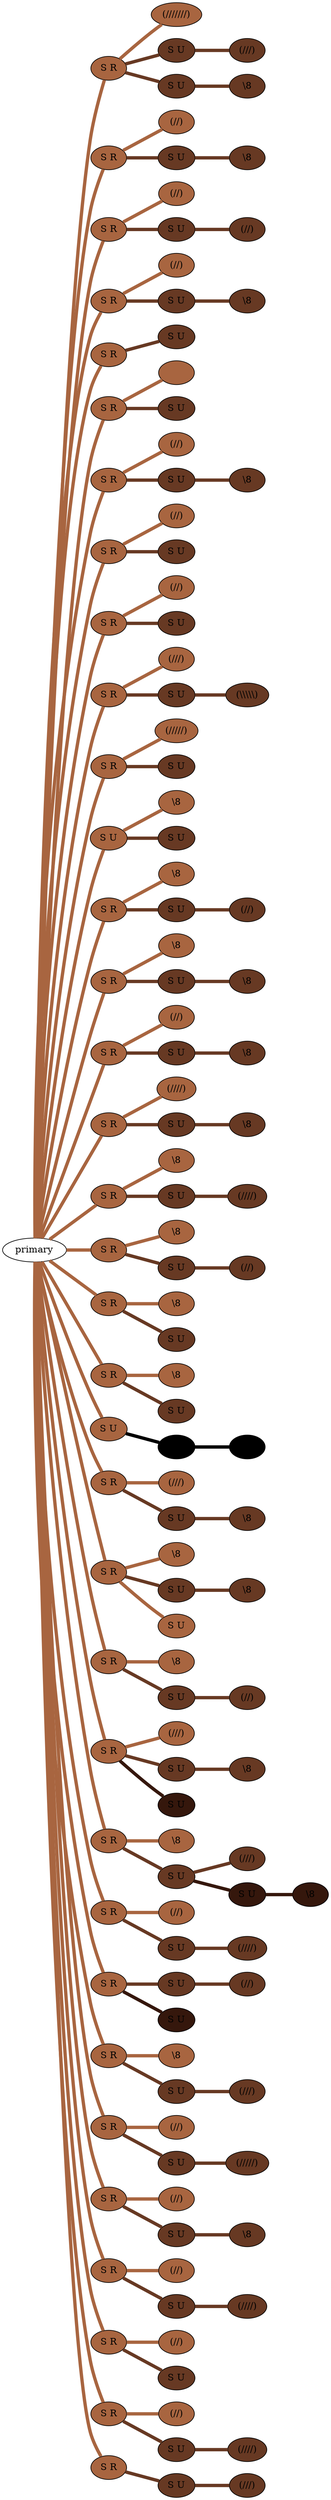 graph {
 graph [rankdir=LR]
"1" [qtype="pendant_node", pendant_colors="#A86540", pendant_ply="S", pendant_attach="R", pendant_length="22", label="S R", style=filled, fillcolor="#A86540"]
"primary" -- "1" [qtype="pendant_link",penwidth=5,color="#A86540"]
"1:0" [qtype="knot_node", knot_value="7", knot_type="L", knot_position="8.5", knot_spin="S", label="(///////)", style=filled, fillcolor="#A86540"]
"1" -- "1:0" [qtype="knot_link",penwidth=5,color="#A86540"]
"1s1" [qtype="pendant_node", pendant_colors="#673923", pendant_ply="S", pendant_attach="U", pendant_length="24", label="S U", style=filled, fillcolor="#673923"]
"1" -- "1s1" [qtype="pendant_link",penwidth=5,color="#673923"]
"1s1:0" [qtype="knot_node", knot_value="3", knot_type="L", knot_position="8.0", knot_spin="S", label="(///)", style=filled, fillcolor="#673923"]
"1s1" -- "1s1:0" [qtype="knot_link",penwidth=5,color="#673923"]
"1s2" [qtype="pendant_node", pendant_colors="#673923", pendant_ply="S", pendant_attach="U", pendant_length="30", label="S U", style=filled, fillcolor="#673923"]
"1" -- "1s2" [qtype="pendant_link",penwidth=5,color="#673923"]
"1s2:0" [qtype="knot_node", knot_value="1", knot_type="E", knot_position="7.5", knot_spin="Z", label="\\8", style=filled, fillcolor="#673923"]
"1s2" -- "1s2:0" [qtype="knot_link",penwidth=5,color="#673923"]
"2" [qtype="pendant_node", pendant_colors="#A86540", pendant_ply="S", pendant_attach="R", pendant_length="27", label="S R", style=filled, fillcolor="#A86540"]
"primary" -- "2" [qtype="pendant_link",penwidth=5,color="#A86540"]
"2:0" [qtype="knot_node", knot_value="2", knot_type="L", knot_position="9.0", knot_spin="S", label="(//)", style=filled, fillcolor="#A86540"]
"2" -- "2:0" [qtype="knot_link",penwidth=5,color="#A86540"]
"2s1" [qtype="pendant_node", pendant_colors="#673923", pendant_ply="S", pendant_attach="U", pendant_length="25", label="S U", style=filled, fillcolor="#673923"]
"2" -- "2s1" [qtype="pendant_link",penwidth=5,color="#673923"]
"2s1:0" [qtype="knot_node", knot_value="1", knot_type="E", knot_position="9.5", knot_spin="Z", label="\\8", style=filled, fillcolor="#673923"]
"2s1" -- "2s1:0" [qtype="knot_link",penwidth=5,color="#673923"]
"3" [qtype="pendant_node", pendant_colors="#A86540", pendant_ply="S", pendant_attach="R", pendant_length="26", label="S R", style=filled, fillcolor="#A86540"]
"primary" -- "3" [qtype="pendant_link",penwidth=5,color="#A86540"]
"3:0" [qtype="knot_node", knot_value="2", knot_type="L", knot_position="8.5", knot_spin="S", label="(//)", style=filled, fillcolor="#A86540"]
"3" -- "3:0" [qtype="knot_link",penwidth=5,color="#A86540"]
"3s1" [qtype="pendant_node", pendant_colors="#673923", pendant_ply="S", pendant_attach="U", pendant_length="25", label="S U", style=filled, fillcolor="#673923"]
"3" -- "3s1" [qtype="pendant_link",penwidth=5,color="#673923"]
"3s1:0" [qtype="knot_node", knot_value="2", knot_type="L", knot_position="9.5", knot_spin="S", label="(//)", style=filled, fillcolor="#673923"]
"3s1" -- "3s1:0" [qtype="knot_link",penwidth=5,color="#673923"]
"4" [qtype="pendant_node", pendant_colors="#A86540", pendant_ply="S", pendant_attach="R", pendant_length="26", label="S R", style=filled, fillcolor="#A86540"]
"primary" -- "4" [qtype="pendant_link",penwidth=5,color="#A86540"]
"4:0" [qtype="knot_node", knot_value="2", knot_type="L", knot_position="8.5", knot_spin="S", label="(//)", style=filled, fillcolor="#A86540"]
"4" -- "4:0" [qtype="knot_link",penwidth=5,color="#A86540"]
"4s1" [qtype="pendant_node", pendant_colors="#673923", pendant_ply="S", pendant_attach="U", pendant_length="25", label="S U", style=filled, fillcolor="#673923"]
"4" -- "4s1" [qtype="pendant_link",penwidth=5,color="#673923"]
"4s1:0" [qtype="knot_node", knot_value="1", knot_type="E", knot_position="9.0", knot_spin="Z", label="\\8", style=filled, fillcolor="#673923"]
"4s1" -- "4s1:0" [qtype="knot_link",penwidth=5,color="#673923"]
"5" [qtype="pendant_node", pendant_colors="#A86540", pendant_ply="S", pendant_attach="R", pendant_length="30", label="S R", style=filled, fillcolor="#A86540"]
"primary" -- "5" [qtype="pendant_link",penwidth=5,color="#A86540"]
"5s1" [qtype="pendant_node", pendant_colors="#673923", pendant_ply="S", pendant_attach="U", pendant_length="28", label="S U", style=filled, fillcolor="#673923"]
"5" -- "5s1" [qtype="pendant_link",penwidth=5,color="#673923"]
"6" [qtype="pendant_node", pendant_colors="#A86540", pendant_ply="S", pendant_attach="R", pendant_length="25", label="S R", style=filled, fillcolor="#A86540"]
"primary" -- "6" [qtype="pendant_link",penwidth=5,color="#A86540"]
"6:0" [qtype="knot_node", knot_value="1", knot_type="URNS?L", knot_position="0", knot_spin="U", label="", style=filled, fillcolor="#A86540"]
"6" -- "6:0" [qtype="knot_link",penwidth=5,color="#A86540"]
"6s1" [qtype="pendant_node", pendant_colors="#673923", pendant_ply="S", pendant_attach="U", pendant_length="26", label="S U", style=filled, fillcolor="#673923"]
"6" -- "6s1" [qtype="pendant_link",penwidth=5,color="#673923"]
"7" [qtype="pendant_node", pendant_colors="#A86540", pendant_ply="S", pendant_attach="R", pendant_length="27", label="S R", style=filled, fillcolor="#A86540"]
"primary" -- "7" [qtype="pendant_link",penwidth=5,color="#A86540"]
"7:0" [qtype="knot_node", knot_value="2", knot_type="L", knot_position="9.5", knot_spin="S", label="(//)", style=filled, fillcolor="#A86540"]
"7" -- "7:0" [qtype="knot_link",penwidth=5,color="#A86540"]
"7s1" [qtype="pendant_node", pendant_colors="#673923", pendant_ply="S", pendant_attach="U", pendant_length="25", label="S U", style=filled, fillcolor="#673923"]
"7" -- "7s1" [qtype="pendant_link",penwidth=5,color="#673923"]
"7s1:0" [qtype="knot_node", knot_value="1", knot_type="E", knot_position="8.0", knot_spin="Z", label="\\8", style=filled, fillcolor="#673923"]
"7s1" -- "7s1:0" [qtype="knot_link",penwidth=5,color="#673923"]
"8" [qtype="pendant_node", pendant_colors="#A86540", pendant_ply="S", pendant_attach="R", pendant_length="27", label="S R", style=filled, fillcolor="#A86540"]
"primary" -- "8" [qtype="pendant_link",penwidth=5,color="#A86540"]
"8:0" [qtype="knot_node", knot_value="2", knot_type="L", knot_position="9.5", knot_spin="S", label="(//)", style=filled, fillcolor="#A86540"]
"8" -- "8:0" [qtype="knot_link",penwidth=5,color="#A86540"]
"8s1" [qtype="pendant_node", pendant_colors="#673923", pendant_ply="S", pendant_attach="U", pendant_length="29", label="S U", style=filled, fillcolor="#673923"]
"8" -- "8s1" [qtype="pendant_link",penwidth=5,color="#673923"]
"9" [qtype="pendant_node", pendant_colors="#A86540", pendant_ply="S", pendant_attach="R", pendant_length="27", label="S R", style=filled, fillcolor="#A86540"]
"primary" -- "9" [qtype="pendant_link",penwidth=5,color="#A86540"]
"9:0" [qtype="knot_node", knot_value="2", knot_type="L", knot_position="10.0", knot_spin="S", label="(//)", style=filled, fillcolor="#A86540"]
"9" -- "9:0" [qtype="knot_link",penwidth=5,color="#A86540"]
"9s1" [qtype="pendant_node", pendant_colors="#673923", pendant_ply="S", pendant_attach="U", pendant_length="28", label="S U", style=filled, fillcolor="#673923"]
"9" -- "9s1" [qtype="pendant_link",penwidth=5,color="#673923"]
"10" [qtype="pendant_node", pendant_colors="#A86540", pendant_ply="S", pendant_attach="R", pendant_length="25", label="S R", style=filled, fillcolor="#A86540"]
"primary" -- "10" [qtype="pendant_link",penwidth=5,color="#A86540"]
"10:0" [qtype="knot_node", knot_value="3", knot_type="L", knot_position="10.0", knot_spin="S", label="(///)", style=filled, fillcolor="#A86540"]
"10" -- "10:0" [qtype="knot_link",penwidth=5,color="#A86540"]
"10s1" [qtype="pendant_node", pendant_colors="#673923", pendant_ply="S", pendant_attach="U", pendant_length="23", label="S U", style=filled, fillcolor="#673923"]
"10" -- "10s1" [qtype="pendant_link",penwidth=5,color="#673923"]
"10s1:0" [qtype="knot_node", knot_value="5", knot_type="L", knot_position="9.0", knot_spin="Z", label="(\\\\\\\\\\)", style=filled, fillcolor="#673923"]
"10s1" -- "10s1:0" [qtype="knot_link",penwidth=5,color="#673923"]
"11" [qtype="pendant_node", pendant_colors="#A86540", pendant_ply="S", pendant_attach="R", pendant_length="22", label="S R", style=filled, fillcolor="#A86540"]
"primary" -- "11" [qtype="pendant_link",penwidth=5,color="#A86540"]
"11:0" [qtype="knot_node", knot_value="5", knot_type="L", knot_position="9.0", knot_spin="S", label="(/////)", style=filled, fillcolor="#A86540"]
"11" -- "11:0" [qtype="knot_link",penwidth=5,color="#A86540"]
"11s1" [qtype="pendant_node", pendant_colors="#673923", pendant_ply="S", pendant_attach="U", pendant_length="28", label="S U", style=filled, fillcolor="#673923"]
"11" -- "11s1" [qtype="pendant_link",penwidth=5,color="#673923"]
"12" [qtype="pendant_node", pendant_colors="#A86540", pendant_ply="S", pendant_attach="U", pendant_length="26", label="S U", style=filled, fillcolor="#A86540"]
"primary" -- "12" [qtype="pendant_link",penwidth=5,color="#A86540"]
"12:0" [qtype="knot_node", knot_value="1", knot_type="E", knot_position="9.5", knot_spin="Z", label="\\8", style=filled, fillcolor="#A86540"]
"12" -- "12:0" [qtype="knot_link",penwidth=5,color="#A86540"]
"12s1" [qtype="pendant_node", pendant_colors="#673923", pendant_ply="S", pendant_attach="U", pendant_length="29", label="S U", style=filled, fillcolor="#673923"]
"12" -- "12s1" [qtype="pendant_link",penwidth=5,color="#673923"]
"13" [qtype="pendant_node", pendant_colors="#A86540", pendant_ply="S", pendant_attach="R", pendant_length="26", label="S R", style=filled, fillcolor="#A86540"]
"primary" -- "13" [qtype="pendant_link",penwidth=5,color="#A86540"]
"13:0" [qtype="knot_node", knot_value="1", knot_type="E", knot_position="10.0", knot_spin="Z", label="\\8", style=filled, fillcolor="#A86540"]
"13" -- "13:0" [qtype="knot_link",penwidth=5,color="#A86540"]
"13s1" [qtype="pendant_node", pendant_colors="#673923", pendant_ply="S", pendant_attach="U", pendant_length="25", label="S U", style=filled, fillcolor="#673923"]
"13" -- "13s1" [qtype="pendant_link",penwidth=5,color="#673923"]
"13s1:0" [qtype="knot_node", knot_value="2", knot_type="L", knot_position="10.0", knot_spin="S", label="(//)", style=filled, fillcolor="#673923"]
"13s1" -- "13s1:0" [qtype="knot_link",penwidth=5,color="#673923"]
"14" [qtype="pendant_node", pendant_colors="#A86540", pendant_ply="S", pendant_attach="R", pendant_length="26", label="S R", style=filled, fillcolor="#A86540"]
"primary" -- "14" [qtype="pendant_link",penwidth=5,color="#A86540"]
"14:0" [qtype="knot_node", knot_value="1", knot_type="E", knot_position="10.0", knot_spin="Z", label="\\8", style=filled, fillcolor="#A86540"]
"14" -- "14:0" [qtype="knot_link",penwidth=5,color="#A86540"]
"14s1" [qtype="pendant_node", pendant_colors="#673923", pendant_ply="S", pendant_attach="U", pendant_length="25", label="S U", style=filled, fillcolor="#673923"]
"14" -- "14s1" [qtype="pendant_link",penwidth=5,color="#673923"]
"14s1:0" [qtype="knot_node", knot_value="1", knot_type="E", knot_position="9.0", knot_spin="Z", label="\\8", style=filled, fillcolor="#673923"]
"14s1" -- "14s1:0" [qtype="knot_link",penwidth=5,color="#673923"]
"15" [qtype="pendant_node", pendant_colors="#A86540", pendant_ply="S", pendant_attach="R", pendant_length="27", label="S R", style=filled, fillcolor="#A86540"]
"primary" -- "15" [qtype="pendant_link",penwidth=5,color="#A86540"]
"15:0" [qtype="knot_node", knot_value="2", knot_type="L", knot_position="11.0", knot_spin="S", label="(//)", style=filled, fillcolor="#A86540"]
"15" -- "15:0" [qtype="knot_link",penwidth=5,color="#A86540"]
"15s1" [qtype="pendant_node", pendant_colors="#673923", pendant_ply="S", pendant_attach="U", pendant_length="25", label="S U", style=filled, fillcolor="#673923"]
"15" -- "15s1" [qtype="pendant_link",penwidth=5,color="#673923"]
"15s1:0" [qtype="knot_node", knot_value="1", knot_type="E", knot_position="9.5", knot_spin="Z", label="\\8", style=filled, fillcolor="#673923"]
"15s1" -- "15s1:0" [qtype="knot_link",penwidth=5,color="#673923"]
"16" [qtype="pendant_node", pendant_colors="#A86540", pendant_ply="S", pendant_attach="R", pendant_length="22", label="S R", style=filled, fillcolor="#A86540"]
"primary" -- "16" [qtype="pendant_link",penwidth=5,color="#A86540"]
"16:0" [qtype="knot_node", knot_value="4", knot_type="L", knot_position="9.0", knot_spin="S", label="(////)", style=filled, fillcolor="#A86540"]
"16" -- "16:0" [qtype="knot_link",penwidth=5,color="#A86540"]
"16s1" [qtype="pendant_node", pendant_colors="#673923", pendant_ply="S", pendant_attach="U", pendant_length="24", label="S U", style=filled, fillcolor="#673923"]
"16" -- "16s1" [qtype="pendant_link",penwidth=5,color="#673923"]
"16s1:0" [qtype="knot_node", knot_value="1", knot_type="E", knot_position="8.5", knot_spin="Z", label="\\8", style=filled, fillcolor="#673923"]
"16s1" -- "16s1:0" [qtype="knot_link",penwidth=5,color="#673923"]
"17" [qtype="pendant_node", pendant_colors="#A86540", pendant_ply="S", pendant_attach="R", pendant_length="24", label="S R", style=filled, fillcolor="#A86540"]
"primary" -- "17" [qtype="pendant_link",penwidth=5,color="#A86540"]
"17:0" [qtype="knot_node", knot_value="1", knot_type="E", knot_position="8.5", knot_spin="Z", label="\\8", style=filled, fillcolor="#A86540"]
"17" -- "17:0" [qtype="knot_link",penwidth=5,color="#A86540"]
"17s1" [qtype="pendant_node", pendant_colors="#673923", pendant_ply="S", pendant_attach="U", pendant_length="24", label="S U", style=filled, fillcolor="#673923"]
"17" -- "17s1" [qtype="pendant_link",penwidth=5,color="#673923"]
"17s1:0" [qtype="knot_node", knot_value="4", knot_type="L", knot_position="9.5", knot_spin="S", label="(////)", style=filled, fillcolor="#673923"]
"17s1" -- "17s1:0" [qtype="knot_link",penwidth=5,color="#673923"]
"18" [qtype="pendant_node", pendant_colors="#A86540", pendant_ply="S", pendant_attach="R", pendant_length="25", label="S R", style=filled, fillcolor="#A86540"]
"primary" -- "18" [qtype="pendant_link",penwidth=5,color="#A86540"]
"18:0" [qtype="knot_node", knot_value="1", knot_type="E", knot_position="9.0", knot_spin="Z", label="\\8", style=filled, fillcolor="#A86540"]
"18" -- "18:0" [qtype="knot_link",penwidth=5,color="#A86540"]
"18s1" [qtype="pendant_node", pendant_colors="#673923", pendant_ply="S", pendant_attach="U", pendant_length="25", label="S U", style=filled, fillcolor="#673923"]
"18" -- "18s1" [qtype="pendant_link",penwidth=5,color="#673923"]
"18s1:0" [qtype="knot_node", knot_value="2", knot_type="L", knot_position="10.0", knot_spin="S", label="(//)", style=filled, fillcolor="#673923"]
"18s1" -- "18s1:0" [qtype="knot_link",penwidth=5,color="#673923"]
"19" [qtype="pendant_node", pendant_colors="#A86540", pendant_ply="S", pendant_attach="R", pendant_length="25", label="S R", style=filled, fillcolor="#A86540"]
"primary" -- "19" [qtype="pendant_link",penwidth=5,color="#A86540"]
"19:0" [qtype="knot_node", knot_value="1", knot_type="E", knot_position="9.0", knot_spin="Z", label="\\8", style=filled, fillcolor="#A86540"]
"19" -- "19:0" [qtype="knot_link",penwidth=5,color="#A86540"]
"19s1" [qtype="pendant_node", pendant_colors="#673923", pendant_ply="S", pendant_attach="U", pendant_length="27", label="S U", style=filled, fillcolor="#673923"]
"19" -- "19s1" [qtype="pendant_link",penwidth=5,color="#673923"]
"20" [qtype="pendant_node", pendant_colors="#A86540", pendant_ply="S", pendant_attach="R", pendant_length="25", label="S R", style=filled, fillcolor="#A86540"]
"primary" -- "20" [qtype="pendant_link",penwidth=5,color="#A86540"]
"20:0" [qtype="knot_node", knot_value="1", knot_type="E", knot_position="10.0", knot_spin="Z", label="\\8", style=filled, fillcolor="#A86540"]
"20" -- "20:0" [qtype="knot_link",penwidth=5,color="#A86540"]
"20s1" [qtype="pendant_node", pendant_colors="#673923", pendant_ply="S", pendant_attach="U", pendant_length="27", label="S U", style=filled, fillcolor="#673923"]
"20" -- "20s1" [qtype="pendant_link",penwidth=5,color="#673923"]
"21" [qtype="pendant_node", pendant_colors="#A86540", pendant_ply="S", pendant_attach="U", pendant_length="27", label="S U", style=filled, fillcolor="#A86540"]
"primary" -- "21" [qtype="pendant_link",penwidth=5,color="#A86540"]
"21s1" [qtype="pendant_node", pendant_colors="#000000", pendant_ply="S", pendant_attach="U", pendant_length="25", label="S U", style=filled, fillcolor="#000000"]
"21" -- "21s1" [qtype="pendant_link",penwidth=5,color="#000000"]
"21s1:0" [qtype="knot_node", knot_value="1", knot_type="E", knot_position="10.0", knot_spin="Z", label="\\8", style=filled, fillcolor="#000000"]
"21s1" -- "21s1:0" [qtype="knot_link",penwidth=5,color="#000000"]
"22" [qtype="pendant_node", pendant_colors="#A86540", pendant_ply="S", pendant_attach="R", pendant_length="25", label="S R", style=filled, fillcolor="#A86540"]
"primary" -- "22" [qtype="pendant_link",penwidth=5,color="#A86540"]
"22:0" [qtype="knot_node", knot_value="3", knot_type="L", knot_position="9.5", knot_spin="S", label="(///)", style=filled, fillcolor="#A86540"]
"22" -- "22:0" [qtype="knot_link",penwidth=5,color="#A86540"]
"22s1" [qtype="pendant_node", pendant_colors="#673923", pendant_ply="S", pendant_attach="U", pendant_length="23", label="S U", style=filled, fillcolor="#673923"]
"22" -- "22s1" [qtype="pendant_link",penwidth=5,color="#673923"]
"22s1:0" [qtype="knot_node", knot_value="1", knot_type="E", knot_position="10.0", knot_spin="Z", label="\\8", style=filled, fillcolor="#673923"]
"22s1" -- "22s1:0" [qtype="knot_link",penwidth=5,color="#673923"]
"23" [qtype="pendant_node", pendant_colors="#A86540", pendant_ply="S", pendant_attach="R", pendant_length="25", label="S R", style=filled, fillcolor="#A86540"]
"primary" -- "23" [qtype="pendant_link",penwidth=5,color="#A86540"]
"23:0" [qtype="knot_node", knot_value="1", knot_type="E", knot_position="10.5", knot_spin="Z", label="\\8", style=filled, fillcolor="#A86540"]
"23" -- "23:0" [qtype="knot_link",penwidth=5,color="#A86540"]
"23s1" [qtype="pendant_node", pendant_colors="#673923", pendant_ply="S", pendant_attach="U", pendant_length="24", label="S U", style=filled, fillcolor="#673923"]
"23" -- "23s1" [qtype="pendant_link",penwidth=5,color="#673923"]
"23s1:0" [qtype="knot_node", knot_value="1", knot_type="E", knot_position="9.5", knot_spin="Z", label="\\8", style=filled, fillcolor="#673923"]
"23s1" -- "23s1:0" [qtype="knot_link",penwidth=5,color="#673923"]
"23s2" [qtype="pendant_node", pendant_colors="#A86540", pendant_ply="S", pendant_attach="U", pendant_length="0", label="S U", style=filled, fillcolor="#A86540"]
"23" -- "23s2" [qtype="pendant_link",penwidth=5,color="#A86540"]
"24" [qtype="pendant_node", pendant_colors="#A86540", pendant_ply="S", pendant_attach="R", pendant_length="26", label="S R", style=filled, fillcolor="#A86540"]
"primary" -- "24" [qtype="pendant_link",penwidth=5,color="#A86540"]
"24:0" [qtype="knot_node", knot_value="1", knot_type="E", knot_position="11.0", knot_spin="Z", label="\\8", style=filled, fillcolor="#A86540"]
"24" -- "24:0" [qtype="knot_link",penwidth=5,color="#A86540"]
"24s1" [qtype="pendant_node", pendant_colors="#673923", pendant_ply="S", pendant_attach="U", pendant_length="25", label="S U", style=filled, fillcolor="#673923"]
"24" -- "24s1" [qtype="pendant_link",penwidth=5,color="#673923"]
"24s1:0" [qtype="knot_node", knot_value="2", knot_type="L", knot_position="8.5", knot_spin="S", label="(//)", style=filled, fillcolor="#673923"]
"24s1" -- "24s1:0" [qtype="knot_link",penwidth=5,color="#673923"]
"25" [qtype="pendant_node", pendant_colors="#A86540", pendant_ply="S", pendant_attach="R", pendant_length="24", label="S R", style=filled, fillcolor="#A86540"]
"primary" -- "25" [qtype="pendant_link",penwidth=5,color="#A86540"]
"25:0" [qtype="knot_node", knot_value="3", knot_type="L", knot_position="11.5", knot_spin="S", label="(///)", style=filled, fillcolor="#A86540"]
"25" -- "25:0" [qtype="knot_link",penwidth=5,color="#A86540"]
"25s1" [qtype="pendant_node", pendant_colors="#673923", pendant_ply="S", pendant_attach="U", pendant_length="24", label="S U", style=filled, fillcolor="#673923"]
"25" -- "25s1" [qtype="pendant_link",penwidth=5,color="#673923"]
"25s1:0" [qtype="knot_node", knot_value="1", knot_type="E", knot_position="9.0", knot_spin="Z", label="\\8", style=filled, fillcolor="#673923"]
"25s1" -- "25s1:0" [qtype="knot_link",penwidth=5,color="#673923"]
"25s2" [qtype="pendant_node", pendant_colors="#35170C,#673923", pendant_ply="S", pendant_attach="U", pendant_length="0", label="S U", style=filled, fillcolor="#35170C"]
"25" -- "25s2" [qtype="pendant_link",penwidth=5,color="#35170C"]
"26" [qtype="pendant_node", pendant_colors="#A86540", pendant_ply="S", pendant_attach="R", pendant_length="26", label="S R", style=filled, fillcolor="#A86540"]
"primary" -- "26" [qtype="pendant_link",penwidth=5,color="#A86540"]
"26:0" [qtype="knot_node", knot_value="1", knot_type="E", knot_position="10.5", knot_spin="Z", label="\\8", style=filled, fillcolor="#A86540"]
"26" -- "26:0" [qtype="knot_link",penwidth=5,color="#A86540"]
"26s1" [qtype="pendant_node", pendant_colors="#673923", pendant_ply="S", pendant_attach="U", pendant_length="28", label="S U", style=filled, fillcolor="#673923"]
"26" -- "26s1" [qtype="pendant_link",penwidth=5,color="#673923"]
"26s1:0" [qtype="knot_node", knot_value="3", knot_type="L", knot_position="11.5", knot_spin="S", label="(///)", style=filled, fillcolor="#673923"]
"26s1" -- "26s1:0" [qtype="knot_link",penwidth=5,color="#673923"]
"26s1s1" [qtype="pendant_node", pendant_colors="#35170C,#673923", pendant_ply="S", pendant_attach="U", pendant_length="19", label="S U", style=filled, fillcolor="#35170C"]
"26s1" -- "26s1s1" [qtype="pendant_link",penwidth=5,color="#35170C"]
"26s1s1:0" [qtype="knot_node", knot_value="1", knot_type="E", knot_position="10.0", knot_spin="Z", label="\\8", style=filled, fillcolor="#35170C"]
"26s1s1" -- "26s1s1:0" [qtype="knot_link",penwidth=5,color="#35170C"]
"27" [qtype="pendant_node", pendant_colors="#A86540", pendant_ply="S", pendant_attach="R", pendant_length="26", label="S R", style=filled, fillcolor="#A86540"]
"primary" -- "27" [qtype="pendant_link",penwidth=5,color="#A86540"]
"27:0" [qtype="knot_node", knot_value="2", knot_type="L", knot_position="10.5", knot_spin="S", label="(//)", style=filled, fillcolor="#A86540"]
"27" -- "27:0" [qtype="knot_link",penwidth=5,color="#A86540"]
"27s1" [qtype="pendant_node", pendant_colors="#673923", pendant_ply="S", pendant_attach="U", pendant_length="24", label="S U", style=filled, fillcolor="#673923"]
"27" -- "27s1" [qtype="pendant_link",penwidth=5,color="#673923"]
"27s1:0" [qtype="knot_node", knot_value="4", knot_type="L", knot_position="10.0", knot_spin="S", label="(////)", style=filled, fillcolor="#673923"]
"27s1" -- "27s1:0" [qtype="knot_link",penwidth=5,color="#673923"]
"28" [qtype="pendant_node", pendant_colors="#A86540", pendant_ply="S", pendant_attach="R", pendant_length="29", label="S R", style=filled, fillcolor="#A86540"]
"primary" -- "28" [qtype="pendant_link",penwidth=5,color="#A86540"]
"28s1" [qtype="pendant_node", pendant_colors="#673923", pendant_ply="S", pendant_attach="U", pendant_length="26", label="S U", style=filled, fillcolor="#673923"]
"28" -- "28s1" [qtype="pendant_link",penwidth=5,color="#673923"]
"28s1:0" [qtype="knot_node", knot_value="2", knot_type="L", knot_position="11.0", knot_spin="S", label="(//)", style=filled, fillcolor="#673923"]
"28s1" -- "28s1:0" [qtype="knot_link",penwidth=5,color="#673923"]
"28s2" [qtype="pendant_node", pendant_colors="#35170C,#673923", pendant_ply="S", pendant_attach="U", pendant_length="0", label="S U", style=filled, fillcolor="#35170C"]
"28" -- "28s2" [qtype="pendant_link",penwidth=5,color="#35170C"]
"29" [qtype="pendant_node", pendant_colors="#A86540", pendant_ply="S", pendant_attach="R", pendant_length="26", label="S R", style=filled, fillcolor="#A86540"]
"primary" -- "29" [qtype="pendant_link",penwidth=5,color="#A86540"]
"29:0" [qtype="knot_node", knot_value="1", knot_type="E", knot_position="10.0", knot_spin="Z", label="\\8", style=filled, fillcolor="#A86540"]
"29" -- "29:0" [qtype="knot_link",penwidth=5,color="#A86540"]
"29s1" [qtype="pendant_node", pendant_colors="#673923", pendant_ply="S", pendant_attach="U", pendant_length="25", label="S U", style=filled, fillcolor="#673923"]
"29" -- "29s1" [qtype="pendant_link",penwidth=5,color="#673923"]
"29s1:0" [qtype="knot_node", knot_value="3", knot_type="L", knot_position="10.5", knot_spin="S", label="(///)", style=filled, fillcolor="#673923"]
"29s1" -- "29s1:0" [qtype="knot_link",penwidth=5,color="#673923"]
"30" [qtype="pendant_node", pendant_colors="#A86540", pendant_ply="S", pendant_attach="R", pendant_length="26", label="S R", style=filled, fillcolor="#A86540"]
"primary" -- "30" [qtype="pendant_link",penwidth=5,color="#A86540"]
"30:0" [qtype="knot_node", knot_value="2", knot_type="L", knot_position="11.0", knot_spin="S", label="(//)", style=filled, fillcolor="#A86540"]
"30" -- "30:0" [qtype="knot_link",penwidth=5,color="#A86540"]
"30s1" [qtype="pendant_node", pendant_colors="#673923", pendant_ply="S", pendant_attach="U", pendant_length="21", label="S U", style=filled, fillcolor="#673923"]
"30" -- "30s1" [qtype="pendant_link",penwidth=5,color="#673923"]
"30s1:0" [qtype="knot_node", knot_value="5", knot_type="L", knot_position="10.5", knot_spin="S", label="(/////)", style=filled, fillcolor="#673923"]
"30s1" -- "30s1:0" [qtype="knot_link",penwidth=5,color="#673923"]
"31" [qtype="pendant_node", pendant_colors="#A86540", pendant_ply="S", pendant_attach="R", pendant_length="28", label="S R", style=filled, fillcolor="#A86540"]
"primary" -- "31" [qtype="pendant_link",penwidth=5,color="#A86540"]
"31:0" [qtype="knot_node", knot_value="2", knot_type="L", knot_position="11.5", knot_spin="S", label="(//)", style=filled, fillcolor="#A86540"]
"31" -- "31:0" [qtype="knot_link",penwidth=5,color="#A86540"]
"31s1" [qtype="pendant_node", pendant_colors="#673923", pendant_ply="S", pendant_attach="U", pendant_length="26", label="S U", style=filled, fillcolor="#673923"]
"31" -- "31s1" [qtype="pendant_link",penwidth=5,color="#673923"]
"31s1:0" [qtype="knot_node", knot_value="1", knot_type="E", knot_position="11.0", knot_spin="Z", label="\\8", style=filled, fillcolor="#673923"]
"31s1" -- "31s1:0" [qtype="knot_link",penwidth=5,color="#673923"]
"32" [qtype="pendant_node", pendant_colors="#A86540", pendant_ply="S", pendant_attach="R", pendant_length="27", label="S R", style=filled, fillcolor="#A86540"]
"primary" -- "32" [qtype="pendant_link",penwidth=5,color="#A86540"]
"32:0" [qtype="knot_node", knot_value="2", knot_type="L", knot_position="11.5", knot_spin="S", label="(//)", style=filled, fillcolor="#A86540"]
"32" -- "32:0" [qtype="knot_link",penwidth=5,color="#A86540"]
"32s1" [qtype="pendant_node", pendant_colors="#673923", pendant_ply="S", pendant_attach="U", pendant_length="22", label="S U", style=filled, fillcolor="#673923"]
"32" -- "32s1" [qtype="pendant_link",penwidth=5,color="#673923"]
"32s1:0" [qtype="knot_node", knot_value="4", knot_type="L", knot_position="11.5", knot_spin="S", label="(////)", style=filled, fillcolor="#673923"]
"32s1" -- "32s1:0" [qtype="knot_link",penwidth=5,color="#673923"]
"33" [qtype="pendant_node", pendant_colors="#A86540", pendant_ply="S", pendant_attach="R", pendant_length="25", label="S R", style=filled, fillcolor="#A86540"]
"primary" -- "33" [qtype="pendant_link",penwidth=5,color="#A86540"]
"33:0" [qtype="knot_node", knot_value="2", knot_type="L", knot_position="11.5", knot_spin="S", label="(//)", style=filled, fillcolor="#A86540"]
"33" -- "33:0" [qtype="knot_link",penwidth=5,color="#A86540"]
"33s1" [qtype="pendant_node", pendant_colors="#673923", pendant_ply="S", pendant_attach="U", pendant_length="29", label="S U", style=filled, fillcolor="#673923"]
"33" -- "33s1" [qtype="pendant_link",penwidth=5,color="#673923"]
"34" [qtype="pendant_node", pendant_colors="#A86540", pendant_ply="S", pendant_attach="R", pendant_length="28", label="S R", style=filled, fillcolor="#A86540"]
"primary" -- "34" [qtype="pendant_link",penwidth=5,color="#A86540"]
"34:0" [qtype="knot_node", knot_value="2", knot_type="L", knot_position="11.0", knot_spin="S", label="(//)", style=filled, fillcolor="#A86540"]
"34" -- "34:0" [qtype="knot_link",penwidth=5,color="#A86540"]
"34s1" [qtype="pendant_node", pendant_colors="#673923", pendant_ply="S", pendant_attach="U", pendant_length="23", label="S U", style=filled, fillcolor="#673923"]
"34" -- "34s1" [qtype="pendant_link",penwidth=5,color="#673923"]
"34s1:0" [qtype="knot_node", knot_value="4", knot_type="L", knot_position="11.5", knot_spin="S", label="(////)", style=filled, fillcolor="#673923"]
"34s1" -- "34s1:0" [qtype="knot_link",penwidth=5,color="#673923"]
"35" [qtype="pendant_node", pendant_colors="#A86540", pendant_ply="S", pendant_attach="R", pendant_length="29", label="S R", style=filled, fillcolor="#A86540"]
"primary" -- "35" [qtype="pendant_link",penwidth=5,color="#A86540"]
"35s1" [qtype="pendant_node", pendant_colors="#673923", pendant_ply="S", pendant_attach="U", pendant_length="25", label="S U", style=filled, fillcolor="#673923"]
"35" -- "35s1" [qtype="pendant_link",penwidth=5,color="#673923"]
"35s1:0" [qtype="knot_node", knot_value="3", knot_type="L", knot_position="11.5", knot_spin="S", label="(///)", style=filled, fillcolor="#673923"]
"35s1" -- "35s1:0" [qtype="knot_link",penwidth=5,color="#673923"]
}
